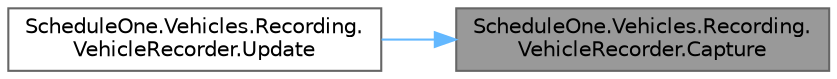 digraph "ScheduleOne.Vehicles.Recording.VehicleRecorder.Capture"
{
 // LATEX_PDF_SIZE
  bgcolor="transparent";
  edge [fontname=Helvetica,fontsize=10,labelfontname=Helvetica,labelfontsize=10];
  node [fontname=Helvetica,fontsize=10,shape=box,height=0.2,width=0.4];
  rankdir="RL";
  Node1 [id="Node000001",label="ScheduleOne.Vehicles.Recording.\lVehicleRecorder.Capture",height=0.2,width=0.4,color="gray40", fillcolor="grey60", style="filled", fontcolor="black",tooltip=" "];
  Node1 -> Node2 [id="edge1_Node000001_Node000002",dir="back",color="steelblue1",style="solid",tooltip=" "];
  Node2 [id="Node000002",label="ScheduleOne.Vehicles.Recording.\lVehicleRecorder.Update",height=0.2,width=0.4,color="grey40", fillcolor="white", style="filled",URL="$class_schedule_one_1_1_vehicles_1_1_recording_1_1_vehicle_recorder.html#a4e94bc4a24ded83cfaff9c62d377c3bf",tooltip=" "];
}
